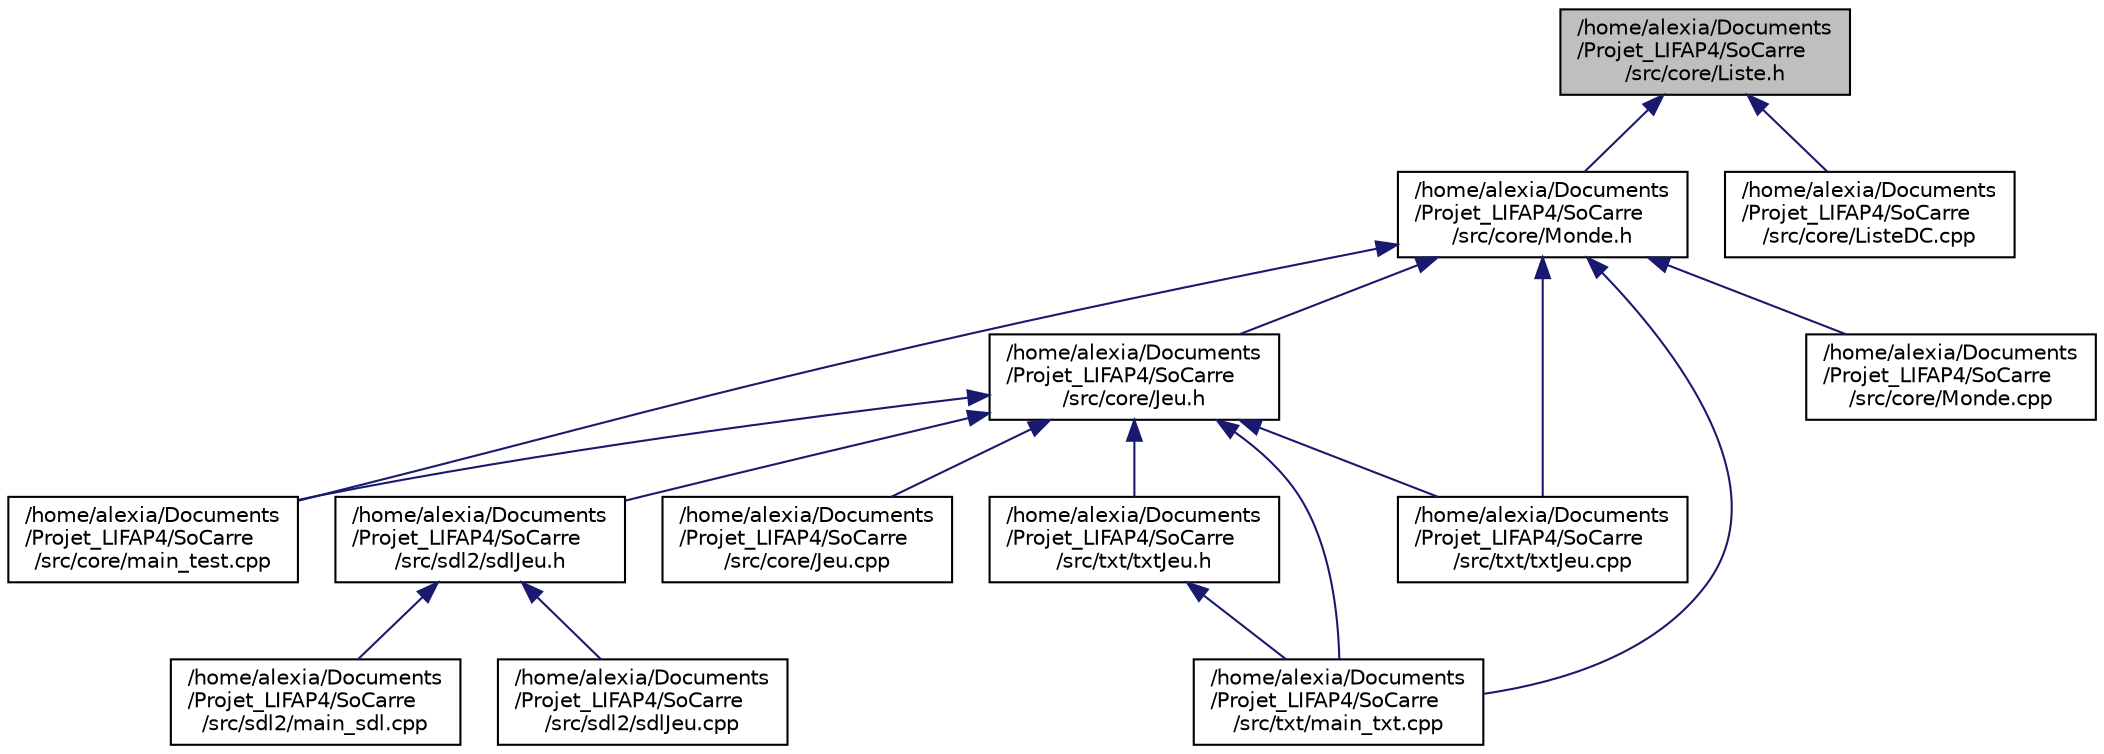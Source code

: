digraph "/home/alexia/Documents/Projet_LIFAP4/SoCarre/src/core/Liste.h"
{
  edge [fontname="Helvetica",fontsize="10",labelfontname="Helvetica",labelfontsize="10"];
  node [fontname="Helvetica",fontsize="10",shape=record];
  Node2 [label="/home/alexia/Documents\l/Projet_LIFAP4/SoCarre\l/src/core/Liste.h",height=0.2,width=0.4,color="black", fillcolor="grey75", style="filled", fontcolor="black"];
  Node2 -> Node3 [dir="back",color="midnightblue",fontsize="10",style="solid",fontname="Helvetica"];
  Node3 [label="/home/alexia/Documents\l/Projet_LIFAP4/SoCarre\l/src/core/Monde.h",height=0.2,width=0.4,color="black", fillcolor="white", style="filled",URL="$Monde_8h.html"];
  Node3 -> Node4 [dir="back",color="midnightblue",fontsize="10",style="solid",fontname="Helvetica"];
  Node4 [label="/home/alexia/Documents\l/Projet_LIFAP4/SoCarre\l/src/core/Jeu.h",height=0.2,width=0.4,color="black", fillcolor="white", style="filled",URL="$Jeu_8h.html"];
  Node4 -> Node5 [dir="back",color="midnightblue",fontsize="10",style="solid",fontname="Helvetica"];
  Node5 [label="/home/alexia/Documents\l/Projet_LIFAP4/SoCarre\l/src/core/Jeu.cpp",height=0.2,width=0.4,color="black", fillcolor="white", style="filled",URL="$Jeu_8cpp.html"];
  Node4 -> Node6 [dir="back",color="midnightblue",fontsize="10",style="solid",fontname="Helvetica"];
  Node6 [label="/home/alexia/Documents\l/Projet_LIFAP4/SoCarre\l/src/core/main_test.cpp",height=0.2,width=0.4,color="black", fillcolor="white", style="filled",URL="$main__test_8cpp.html"];
  Node4 -> Node7 [dir="back",color="midnightblue",fontsize="10",style="solid",fontname="Helvetica"];
  Node7 [label="/home/alexia/Documents\l/Projet_LIFAP4/SoCarre\l/src/txt/txtJeu.h",height=0.2,width=0.4,color="black", fillcolor="white", style="filled",URL="$txtJeu_8h.html"];
  Node7 -> Node8 [dir="back",color="midnightblue",fontsize="10",style="solid",fontname="Helvetica"];
  Node8 [label="/home/alexia/Documents\l/Projet_LIFAP4/SoCarre\l/src/txt/main_txt.cpp",height=0.2,width=0.4,color="black", fillcolor="white", style="filled",URL="$main__txt_8cpp.html"];
  Node4 -> Node8 [dir="back",color="midnightblue",fontsize="10",style="solid",fontname="Helvetica"];
  Node4 -> Node9 [dir="back",color="midnightblue",fontsize="10",style="solid",fontname="Helvetica"];
  Node9 [label="/home/alexia/Documents\l/Projet_LIFAP4/SoCarre\l/src/txt/txtJeu.cpp",height=0.2,width=0.4,color="black", fillcolor="white", style="filled",URL="$txtJeu_8cpp.html"];
  Node4 -> Node10 [dir="back",color="midnightblue",fontsize="10",style="solid",fontname="Helvetica"];
  Node10 [label="/home/alexia/Documents\l/Projet_LIFAP4/SoCarre\l/src/sdl2/sdlJeu.h",height=0.2,width=0.4,color="black", fillcolor="white", style="filled",URL="$sdlJeu_8h.html"];
  Node10 -> Node11 [dir="back",color="midnightblue",fontsize="10",style="solid",fontname="Helvetica"];
  Node11 [label="/home/alexia/Documents\l/Projet_LIFAP4/SoCarre\l/src/sdl2/main_sdl.cpp",height=0.2,width=0.4,color="black", fillcolor="white", style="filled",URL="$main__sdl_8cpp.html"];
  Node10 -> Node12 [dir="back",color="midnightblue",fontsize="10",style="solid",fontname="Helvetica"];
  Node12 [label="/home/alexia/Documents\l/Projet_LIFAP4/SoCarre\l/src/sdl2/sdlJeu.cpp",height=0.2,width=0.4,color="black", fillcolor="white", style="filled",URL="$sdlJeu_8cpp.html"];
  Node3 -> Node6 [dir="back",color="midnightblue",fontsize="10",style="solid",fontname="Helvetica"];
  Node3 -> Node13 [dir="back",color="midnightblue",fontsize="10",style="solid",fontname="Helvetica"];
  Node13 [label="/home/alexia/Documents\l/Projet_LIFAP4/SoCarre\l/src/core/Monde.cpp",height=0.2,width=0.4,color="black", fillcolor="white", style="filled",URL="$Monde_8cpp.html"];
  Node3 -> Node8 [dir="back",color="midnightblue",fontsize="10",style="solid",fontname="Helvetica"];
  Node3 -> Node9 [dir="back",color="midnightblue",fontsize="10",style="solid",fontname="Helvetica"];
  Node2 -> Node14 [dir="back",color="midnightblue",fontsize="10",style="solid",fontname="Helvetica"];
  Node14 [label="/home/alexia/Documents\l/Projet_LIFAP4/SoCarre\l/src/core/ListeDC.cpp",height=0.2,width=0.4,color="black", fillcolor="white", style="filled",URL="$ListeDC_8cpp.html"];
}
